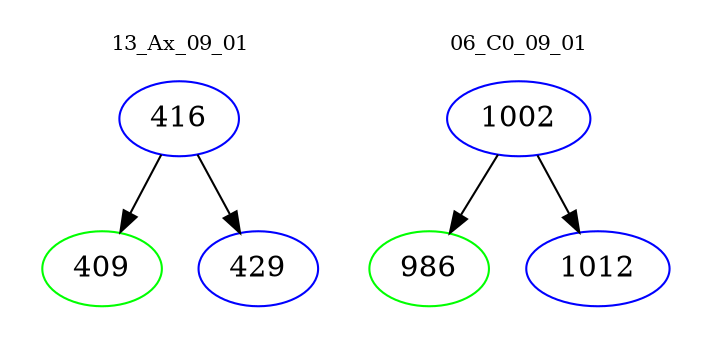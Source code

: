 digraph{
subgraph cluster_0 {
color = white
label = "13_Ax_09_01";
fontsize=10;
T0_416 [label="416", color="blue"]
T0_416 -> T0_409 [color="black"]
T0_409 [label="409", color="green"]
T0_416 -> T0_429 [color="black"]
T0_429 [label="429", color="blue"]
}
subgraph cluster_1 {
color = white
label = "06_C0_09_01";
fontsize=10;
T1_1002 [label="1002", color="blue"]
T1_1002 -> T1_986 [color="black"]
T1_986 [label="986", color="green"]
T1_1002 -> T1_1012 [color="black"]
T1_1012 [label="1012", color="blue"]
}
}
